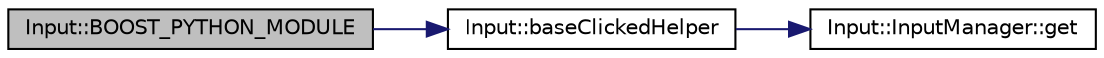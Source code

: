 digraph G
{
  edge [fontname="Helvetica",fontsize="10",labelfontname="Helvetica",labelfontsize="10"];
  node [fontname="Helvetica",fontsize="10",shape=record];
  rankdir="LR";
  Node1 [label="Input::BOOST_PYTHON_MODULE",height=0.2,width=0.4,color="black", fillcolor="grey75", style="filled" fontcolor="black"];
  Node1 -> Node2 [color="midnightblue",fontsize="10",style="solid",fontname="Helvetica"];
  Node2 [label="Input::baseClickedHelper",height=0.2,width=0.4,color="black", fillcolor="white", style="filled",URL="$namespace_input.html#a72bbdb9c3d73a44d10edf79147d34749"];
  Node2 -> Node3 [color="midnightblue",fontsize="10",style="solid",fontname="Helvetica"];
  Node3 [label="Input::InputManager::get",height=0.2,width=0.4,color="black", fillcolor="white", style="filled",URL="$class_input_1_1_input_manager.html#af521aa762afb02abeb2410817d5a1ce7"];
}
